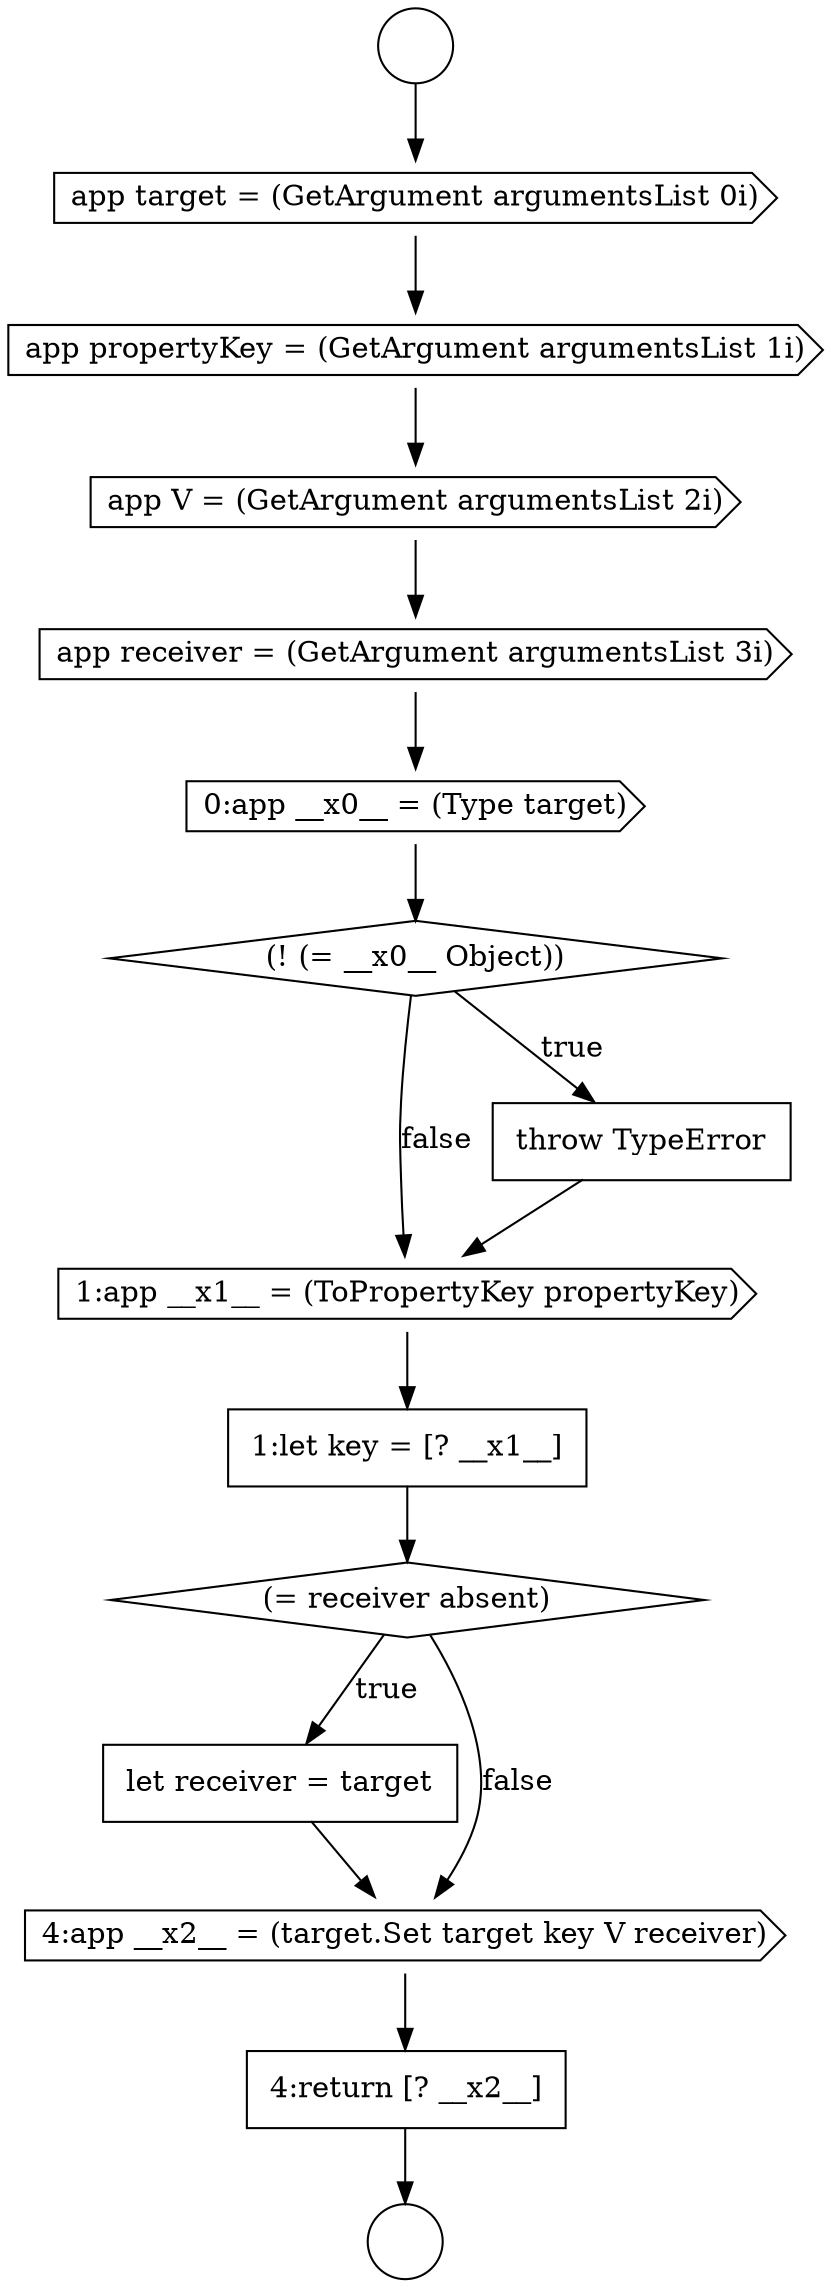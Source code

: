 digraph {
  node16261 [shape=diamond, label=<<font color="black">(! (= __x0__ Object))</font>> color="black" fillcolor="white" style=filled]
  node16268 [shape=none, margin=0, label=<<font color="black">
    <table border="0" cellborder="1" cellspacing="0" cellpadding="10">
      <tr><td align="left">4:return [? __x2__]</td></tr>
    </table>
  </font>> color="black" fillcolor="white" style=filled]
  node16255 [shape=circle label=" " color="black" fillcolor="white" style=filled]
  node16258 [shape=cds, label=<<font color="black">app V = (GetArgument argumentsList 2i)</font>> color="black" fillcolor="white" style=filled]
  node16263 [shape=cds, label=<<font color="black">1:app __x1__ = (ToPropertyKey propertyKey)</font>> color="black" fillcolor="white" style=filled]
  node16266 [shape=none, margin=0, label=<<font color="black">
    <table border="0" cellborder="1" cellspacing="0" cellpadding="10">
      <tr><td align="left">let receiver = target</td></tr>
    </table>
  </font>> color="black" fillcolor="white" style=filled]
  node16262 [shape=none, margin=0, label=<<font color="black">
    <table border="0" cellborder="1" cellspacing="0" cellpadding="10">
      <tr><td align="left">throw TypeError</td></tr>
    </table>
  </font>> color="black" fillcolor="white" style=filled]
  node16259 [shape=cds, label=<<font color="black">app receiver = (GetArgument argumentsList 3i)</font>> color="black" fillcolor="white" style=filled]
  node16264 [shape=none, margin=0, label=<<font color="black">
    <table border="0" cellborder="1" cellspacing="0" cellpadding="10">
      <tr><td align="left">1:let key = [? __x1__]</td></tr>
    </table>
  </font>> color="black" fillcolor="white" style=filled]
  node16265 [shape=diamond, label=<<font color="black">(= receiver absent)</font>> color="black" fillcolor="white" style=filled]
  node16260 [shape=cds, label=<<font color="black">0:app __x0__ = (Type target)</font>> color="black" fillcolor="white" style=filled]
  node16257 [shape=cds, label=<<font color="black">app propertyKey = (GetArgument argumentsList 1i)</font>> color="black" fillcolor="white" style=filled]
  node16267 [shape=cds, label=<<font color="black">4:app __x2__ = (target.Set target key V receiver)</font>> color="black" fillcolor="white" style=filled]
  node16256 [shape=cds, label=<<font color="black">app target = (GetArgument argumentsList 0i)</font>> color="black" fillcolor="white" style=filled]
  node16254 [shape=circle label=" " color="black" fillcolor="white" style=filled]
  node16257 -> node16258 [ color="black"]
  node16266 -> node16267 [ color="black"]
  node16262 -> node16263 [ color="black"]
  node16263 -> node16264 [ color="black"]
  node16267 -> node16268 [ color="black"]
  node16264 -> node16265 [ color="black"]
  node16256 -> node16257 [ color="black"]
  node16259 -> node16260 [ color="black"]
  node16268 -> node16255 [ color="black"]
  node16261 -> node16262 [label=<<font color="black">true</font>> color="black"]
  node16261 -> node16263 [label=<<font color="black">false</font>> color="black"]
  node16254 -> node16256 [ color="black"]
  node16265 -> node16266 [label=<<font color="black">true</font>> color="black"]
  node16265 -> node16267 [label=<<font color="black">false</font>> color="black"]
  node16260 -> node16261 [ color="black"]
  node16258 -> node16259 [ color="black"]
}
